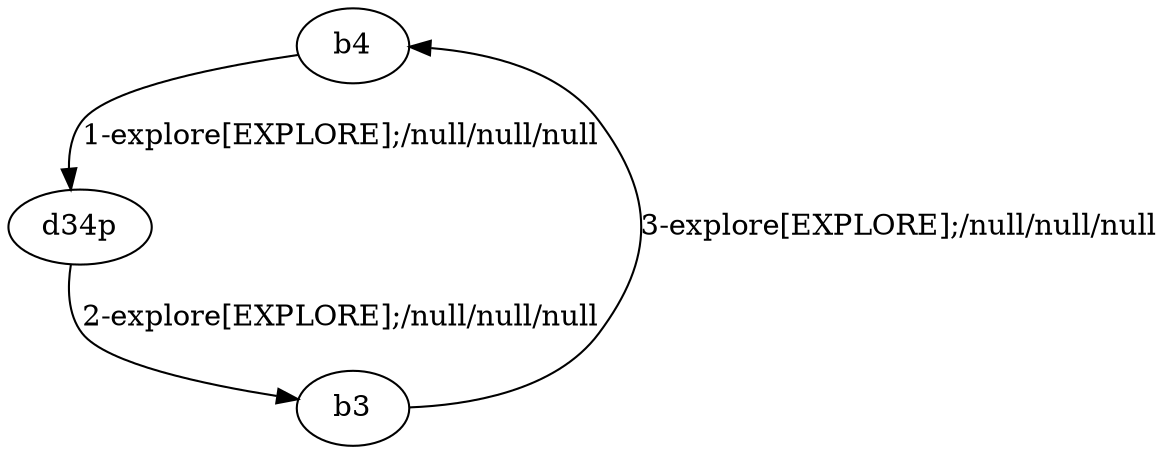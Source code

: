 # Total number of goals covered by this test: 1
# b3 --> b4

digraph g {
"b4" -> "d34p" [label = "1-explore[EXPLORE];/null/null/null"];
"d34p" -> "b3" [label = "2-explore[EXPLORE];/null/null/null"];
"b3" -> "b4" [label = "3-explore[EXPLORE];/null/null/null"];
}